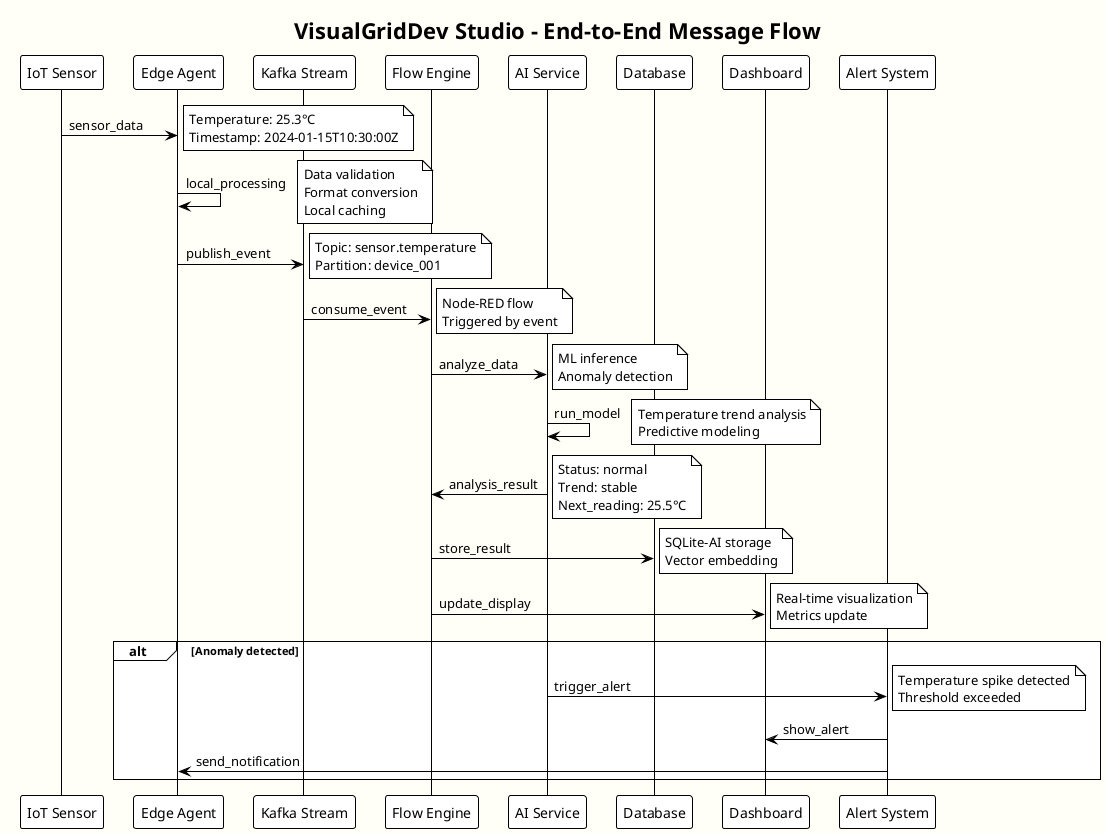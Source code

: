 @startuml
!theme plain
skinparam backgroundColor #fffef7

title VisualGridDev Studio - End-to-End Message Flow

participant "IoT Sensor" as sensor
participant "Edge Agent" as edge
participant "Kafka Stream" as kafka
participant "Flow Engine" as flow
participant "AI Service" as ai
participant "Database" as db
participant "Dashboard" as dashboard
participant "Alert System" as alerts

sensor -> edge: sensor_data
note right: Temperature: 25.3°C\nTimestamp: 2024-01-15T10:30:00Z

edge -> edge: local_processing
note right: Data validation\nFormat conversion\nLocal caching

edge -> kafka: publish_event
note right: Topic: sensor.temperature\nPartition: device_001

kafka -> flow: consume_event
note right: Node-RED flow\nTriggered by event

flow -> ai: analyze_data
note right: ML inference\nAnomaly detection

ai -> ai: run_model
note right: Temperature trend analysis\nPredictive modeling

ai -> flow: analysis_result
note right: Status: normal\nTrend: stable\nNext_reading: 25.5°C

flow -> db: store_result
note right: SQLite-AI storage\nVector embedding

flow -> dashboard: update_display
note right: Real-time visualization\nMetrics update

alt Anomaly detected
    ai -> alerts: trigger_alert
    note right: Temperature spike detected\nThreshold exceeded
    alerts -> dashboard: show_alert
    alerts -> edge: send_notification
end

@enduml